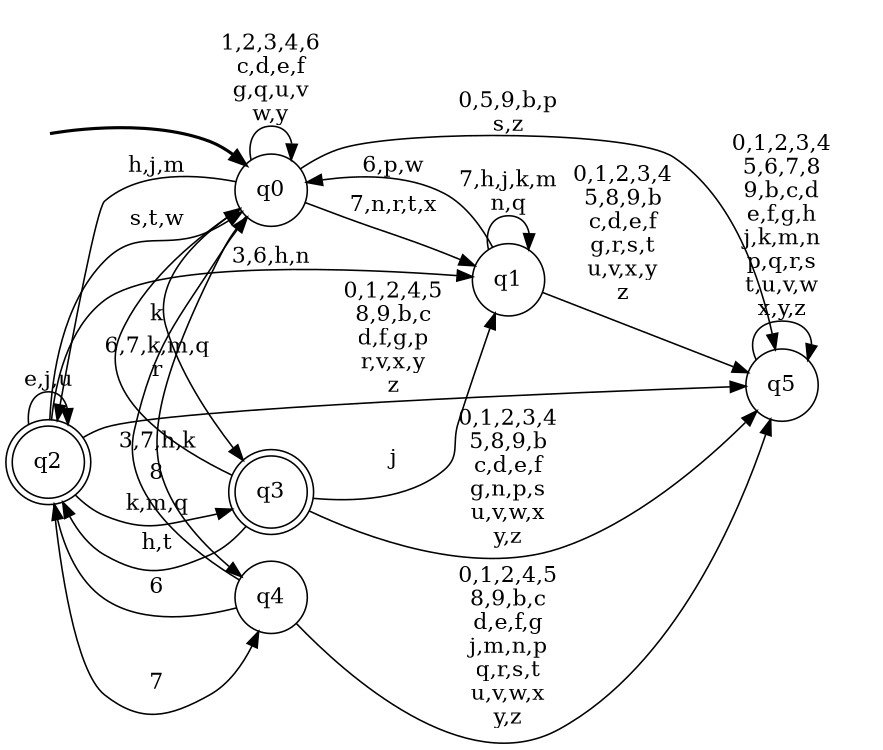 digraph EDSM {
__start0 [style = invis, shape = none, label = "", width = 0, height = 0];

rankdir=LR;
size="8,5";

s0 [style="filled", color="black", fillcolor="white" shape="circle", label="q0"];
s1 [style="filled", color="black", fillcolor="white" shape="circle", label="q1"];
s2 [style="rounded,filled", color="black", fillcolor="white" shape="doublecircle", label="q2"];
s3 [style="rounded,filled", color="black", fillcolor="white" shape="doublecircle", label="q3"];
s4 [style="filled", color="black", fillcolor="white" shape="circle", label="q4"];
s5 [style="filled", color="black", fillcolor="white" shape="circle", label="q5"];
subgraph cluster_main { 
	graph [pad=".75", ranksep="0.15", nodesep="0.15"];
	 style=invis; 
	__start0 -> s0 [penwidth=2];
}
s0 -> s0 [label="1,2,3,4,6\nc,d,e,f\ng,q,u,v\nw,y"];
s0 -> s1 [label="7,n,r,t,x"];
s0 -> s2 [label="h,j,m"];
s0 -> s3 [label="k"];
s0 -> s4 [label="8"];
s0 -> s5 [label="0,5,9,b,p\ns,z"];
s1 -> s0 [label="6,p,w"];
s1 -> s1 [label="7,h,j,k,m\nn,q"];
s1 -> s5 [label="0,1,2,3,4\n5,8,9,b\nc,d,e,f\ng,r,s,t\nu,v,x,y\nz"];
s2 -> s0 [label="s,t,w"];
s2 -> s1 [label="3,6,h,n"];
s2 -> s2 [label="e,j,u"];
s2 -> s3 [label="k,m,q"];
s2 -> s4 [label="7"];
s2 -> s5 [label="0,1,2,4,5\n8,9,b,c\nd,f,g,p\nr,v,x,y\nz"];
s3 -> s0 [label="6,7,k,m,q\nr"];
s3 -> s1 [label="j"];
s3 -> s2 [label="h,t"];
s3 -> s5 [label="0,1,2,3,4\n5,8,9,b\nc,d,e,f\ng,n,p,s\nu,v,w,x\ny,z"];
s4 -> s0 [label="3,7,h,k"];
s4 -> s2 [label="6"];
s4 -> s5 [label="0,1,2,4,5\n8,9,b,c\nd,e,f,g\nj,m,n,p\nq,r,s,t\nu,v,w,x\ny,z"];
s5 -> s5 [label="0,1,2,3,4\n5,6,7,8\n9,b,c,d\ne,f,g,h\nj,k,m,n\np,q,r,s\nt,u,v,w\nx,y,z"];

}